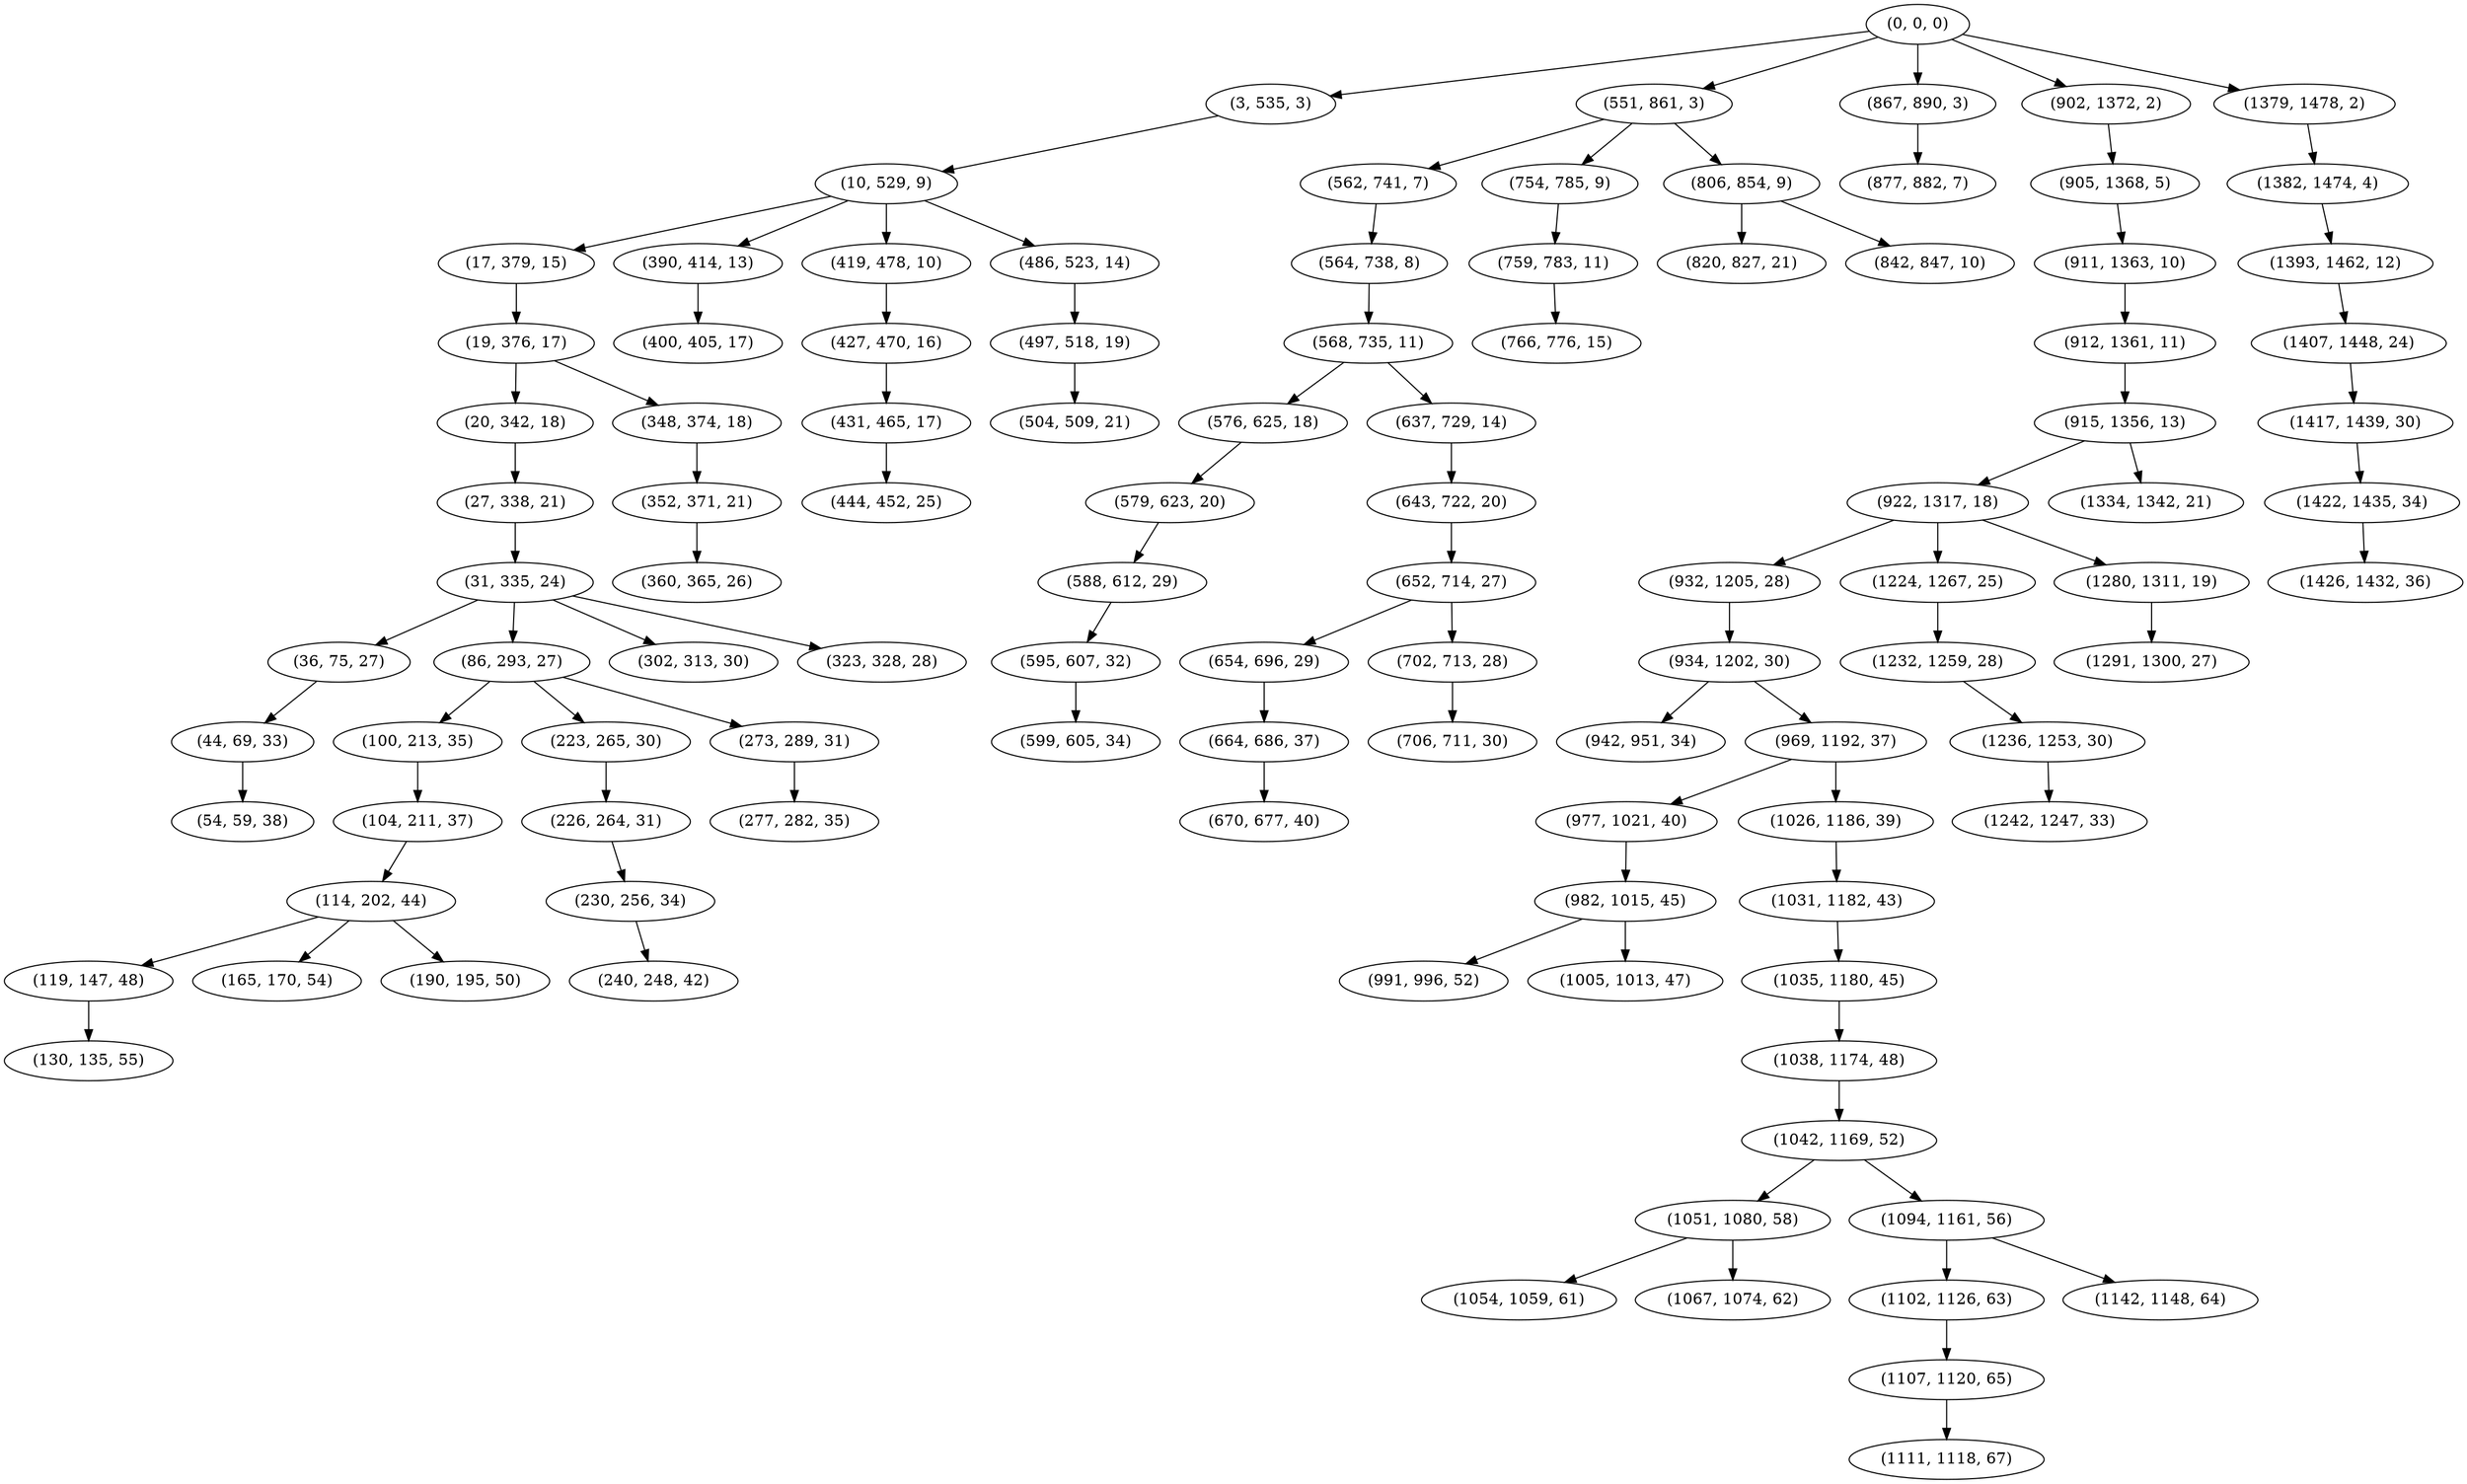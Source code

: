 digraph tree {
    "(0, 0, 0)";
    "(3, 535, 3)";
    "(10, 529, 9)";
    "(17, 379, 15)";
    "(19, 376, 17)";
    "(20, 342, 18)";
    "(27, 338, 21)";
    "(31, 335, 24)";
    "(36, 75, 27)";
    "(44, 69, 33)";
    "(54, 59, 38)";
    "(86, 293, 27)";
    "(100, 213, 35)";
    "(104, 211, 37)";
    "(114, 202, 44)";
    "(119, 147, 48)";
    "(130, 135, 55)";
    "(165, 170, 54)";
    "(190, 195, 50)";
    "(223, 265, 30)";
    "(226, 264, 31)";
    "(230, 256, 34)";
    "(240, 248, 42)";
    "(273, 289, 31)";
    "(277, 282, 35)";
    "(302, 313, 30)";
    "(323, 328, 28)";
    "(348, 374, 18)";
    "(352, 371, 21)";
    "(360, 365, 26)";
    "(390, 414, 13)";
    "(400, 405, 17)";
    "(419, 478, 10)";
    "(427, 470, 16)";
    "(431, 465, 17)";
    "(444, 452, 25)";
    "(486, 523, 14)";
    "(497, 518, 19)";
    "(504, 509, 21)";
    "(551, 861, 3)";
    "(562, 741, 7)";
    "(564, 738, 8)";
    "(568, 735, 11)";
    "(576, 625, 18)";
    "(579, 623, 20)";
    "(588, 612, 29)";
    "(595, 607, 32)";
    "(599, 605, 34)";
    "(637, 729, 14)";
    "(643, 722, 20)";
    "(652, 714, 27)";
    "(654, 696, 29)";
    "(664, 686, 37)";
    "(670, 677, 40)";
    "(702, 713, 28)";
    "(706, 711, 30)";
    "(754, 785, 9)";
    "(759, 783, 11)";
    "(766, 776, 15)";
    "(806, 854, 9)";
    "(820, 827, 21)";
    "(842, 847, 10)";
    "(867, 890, 3)";
    "(877, 882, 7)";
    "(902, 1372, 2)";
    "(905, 1368, 5)";
    "(911, 1363, 10)";
    "(912, 1361, 11)";
    "(915, 1356, 13)";
    "(922, 1317, 18)";
    "(932, 1205, 28)";
    "(934, 1202, 30)";
    "(942, 951, 34)";
    "(969, 1192, 37)";
    "(977, 1021, 40)";
    "(982, 1015, 45)";
    "(991, 996, 52)";
    "(1005, 1013, 47)";
    "(1026, 1186, 39)";
    "(1031, 1182, 43)";
    "(1035, 1180, 45)";
    "(1038, 1174, 48)";
    "(1042, 1169, 52)";
    "(1051, 1080, 58)";
    "(1054, 1059, 61)";
    "(1067, 1074, 62)";
    "(1094, 1161, 56)";
    "(1102, 1126, 63)";
    "(1107, 1120, 65)";
    "(1111, 1118, 67)";
    "(1142, 1148, 64)";
    "(1224, 1267, 25)";
    "(1232, 1259, 28)";
    "(1236, 1253, 30)";
    "(1242, 1247, 33)";
    "(1280, 1311, 19)";
    "(1291, 1300, 27)";
    "(1334, 1342, 21)";
    "(1379, 1478, 2)";
    "(1382, 1474, 4)";
    "(1393, 1462, 12)";
    "(1407, 1448, 24)";
    "(1417, 1439, 30)";
    "(1422, 1435, 34)";
    "(1426, 1432, 36)";
    "(0, 0, 0)" -> "(3, 535, 3)";
    "(0, 0, 0)" -> "(551, 861, 3)";
    "(0, 0, 0)" -> "(867, 890, 3)";
    "(0, 0, 0)" -> "(902, 1372, 2)";
    "(0, 0, 0)" -> "(1379, 1478, 2)";
    "(3, 535, 3)" -> "(10, 529, 9)";
    "(10, 529, 9)" -> "(17, 379, 15)";
    "(10, 529, 9)" -> "(390, 414, 13)";
    "(10, 529, 9)" -> "(419, 478, 10)";
    "(10, 529, 9)" -> "(486, 523, 14)";
    "(17, 379, 15)" -> "(19, 376, 17)";
    "(19, 376, 17)" -> "(20, 342, 18)";
    "(19, 376, 17)" -> "(348, 374, 18)";
    "(20, 342, 18)" -> "(27, 338, 21)";
    "(27, 338, 21)" -> "(31, 335, 24)";
    "(31, 335, 24)" -> "(36, 75, 27)";
    "(31, 335, 24)" -> "(86, 293, 27)";
    "(31, 335, 24)" -> "(302, 313, 30)";
    "(31, 335, 24)" -> "(323, 328, 28)";
    "(36, 75, 27)" -> "(44, 69, 33)";
    "(44, 69, 33)" -> "(54, 59, 38)";
    "(86, 293, 27)" -> "(100, 213, 35)";
    "(86, 293, 27)" -> "(223, 265, 30)";
    "(86, 293, 27)" -> "(273, 289, 31)";
    "(100, 213, 35)" -> "(104, 211, 37)";
    "(104, 211, 37)" -> "(114, 202, 44)";
    "(114, 202, 44)" -> "(119, 147, 48)";
    "(114, 202, 44)" -> "(165, 170, 54)";
    "(114, 202, 44)" -> "(190, 195, 50)";
    "(119, 147, 48)" -> "(130, 135, 55)";
    "(223, 265, 30)" -> "(226, 264, 31)";
    "(226, 264, 31)" -> "(230, 256, 34)";
    "(230, 256, 34)" -> "(240, 248, 42)";
    "(273, 289, 31)" -> "(277, 282, 35)";
    "(348, 374, 18)" -> "(352, 371, 21)";
    "(352, 371, 21)" -> "(360, 365, 26)";
    "(390, 414, 13)" -> "(400, 405, 17)";
    "(419, 478, 10)" -> "(427, 470, 16)";
    "(427, 470, 16)" -> "(431, 465, 17)";
    "(431, 465, 17)" -> "(444, 452, 25)";
    "(486, 523, 14)" -> "(497, 518, 19)";
    "(497, 518, 19)" -> "(504, 509, 21)";
    "(551, 861, 3)" -> "(562, 741, 7)";
    "(551, 861, 3)" -> "(754, 785, 9)";
    "(551, 861, 3)" -> "(806, 854, 9)";
    "(562, 741, 7)" -> "(564, 738, 8)";
    "(564, 738, 8)" -> "(568, 735, 11)";
    "(568, 735, 11)" -> "(576, 625, 18)";
    "(568, 735, 11)" -> "(637, 729, 14)";
    "(576, 625, 18)" -> "(579, 623, 20)";
    "(579, 623, 20)" -> "(588, 612, 29)";
    "(588, 612, 29)" -> "(595, 607, 32)";
    "(595, 607, 32)" -> "(599, 605, 34)";
    "(637, 729, 14)" -> "(643, 722, 20)";
    "(643, 722, 20)" -> "(652, 714, 27)";
    "(652, 714, 27)" -> "(654, 696, 29)";
    "(652, 714, 27)" -> "(702, 713, 28)";
    "(654, 696, 29)" -> "(664, 686, 37)";
    "(664, 686, 37)" -> "(670, 677, 40)";
    "(702, 713, 28)" -> "(706, 711, 30)";
    "(754, 785, 9)" -> "(759, 783, 11)";
    "(759, 783, 11)" -> "(766, 776, 15)";
    "(806, 854, 9)" -> "(820, 827, 21)";
    "(806, 854, 9)" -> "(842, 847, 10)";
    "(867, 890, 3)" -> "(877, 882, 7)";
    "(902, 1372, 2)" -> "(905, 1368, 5)";
    "(905, 1368, 5)" -> "(911, 1363, 10)";
    "(911, 1363, 10)" -> "(912, 1361, 11)";
    "(912, 1361, 11)" -> "(915, 1356, 13)";
    "(915, 1356, 13)" -> "(922, 1317, 18)";
    "(915, 1356, 13)" -> "(1334, 1342, 21)";
    "(922, 1317, 18)" -> "(932, 1205, 28)";
    "(922, 1317, 18)" -> "(1224, 1267, 25)";
    "(922, 1317, 18)" -> "(1280, 1311, 19)";
    "(932, 1205, 28)" -> "(934, 1202, 30)";
    "(934, 1202, 30)" -> "(942, 951, 34)";
    "(934, 1202, 30)" -> "(969, 1192, 37)";
    "(969, 1192, 37)" -> "(977, 1021, 40)";
    "(969, 1192, 37)" -> "(1026, 1186, 39)";
    "(977, 1021, 40)" -> "(982, 1015, 45)";
    "(982, 1015, 45)" -> "(991, 996, 52)";
    "(982, 1015, 45)" -> "(1005, 1013, 47)";
    "(1026, 1186, 39)" -> "(1031, 1182, 43)";
    "(1031, 1182, 43)" -> "(1035, 1180, 45)";
    "(1035, 1180, 45)" -> "(1038, 1174, 48)";
    "(1038, 1174, 48)" -> "(1042, 1169, 52)";
    "(1042, 1169, 52)" -> "(1051, 1080, 58)";
    "(1042, 1169, 52)" -> "(1094, 1161, 56)";
    "(1051, 1080, 58)" -> "(1054, 1059, 61)";
    "(1051, 1080, 58)" -> "(1067, 1074, 62)";
    "(1094, 1161, 56)" -> "(1102, 1126, 63)";
    "(1094, 1161, 56)" -> "(1142, 1148, 64)";
    "(1102, 1126, 63)" -> "(1107, 1120, 65)";
    "(1107, 1120, 65)" -> "(1111, 1118, 67)";
    "(1224, 1267, 25)" -> "(1232, 1259, 28)";
    "(1232, 1259, 28)" -> "(1236, 1253, 30)";
    "(1236, 1253, 30)" -> "(1242, 1247, 33)";
    "(1280, 1311, 19)" -> "(1291, 1300, 27)";
    "(1379, 1478, 2)" -> "(1382, 1474, 4)";
    "(1382, 1474, 4)" -> "(1393, 1462, 12)";
    "(1393, 1462, 12)" -> "(1407, 1448, 24)";
    "(1407, 1448, 24)" -> "(1417, 1439, 30)";
    "(1417, 1439, 30)" -> "(1422, 1435, 34)";
    "(1422, 1435, 34)" -> "(1426, 1432, 36)";
}
